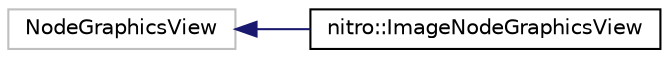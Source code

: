 digraph "Graphical Class Hierarchy"
{
 // LATEX_PDF_SIZE
  edge [fontname="Helvetica",fontsize="10",labelfontname="Helvetica",labelfontsize="10"];
  node [fontname="Helvetica",fontsize="10",shape=record];
  rankdir="LR";
  Node20 [label="NodeGraphicsView",height=0.2,width=0.4,color="grey75", fillcolor="white", style="filled",tooltip=" "];
  Node20 -> Node0 [dir="back",color="midnightblue",fontsize="10",style="solid",fontname="Helvetica"];
  Node0 [label="nitro::ImageNodeGraphicsView",height=0.2,width=0.4,color="black", fillcolor="white", style="filled",URL="$d7/d22/classnitro_1_1ImageNodeGraphicsView.html",tooltip="A graphics view for the node graph. Comes with a unique context menu and ability to spawn viewer node..."];
}

